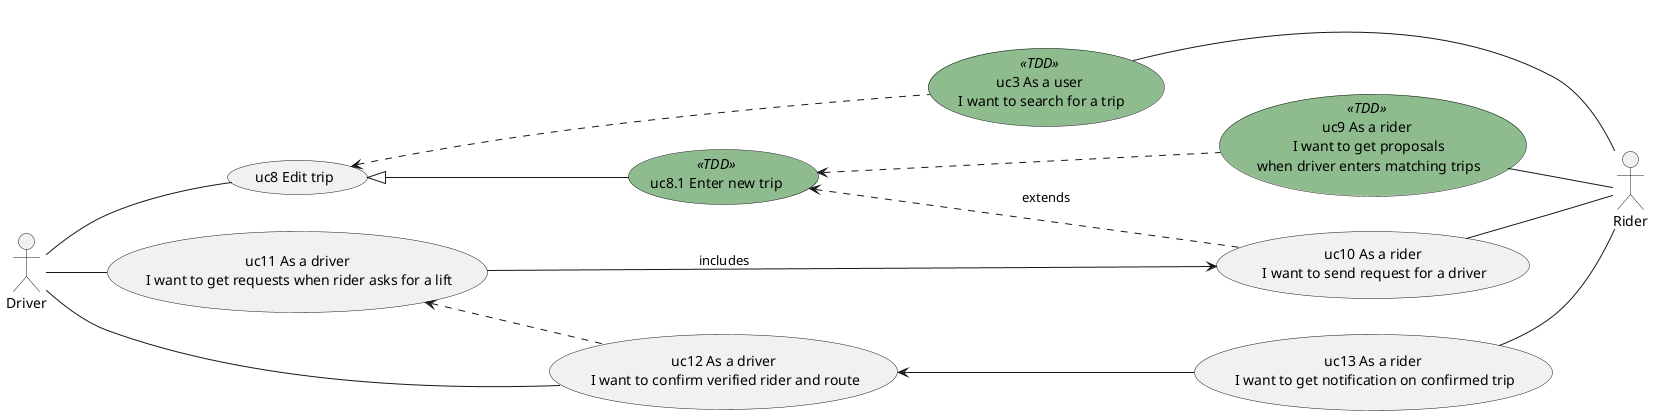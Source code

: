 @startuml
left to right direction

skinparam usecase {
	BackgroundColor<< TDD >> DarkSeaGreen
}

:rider: as "Rider"
:driver: as "Driver"

usecase uc8 as "uc8 Edit trip"
usecase uc8_1 as "uc8.1 Enter new trip" << TDD >>
usecase uc10 as "uc10 As a rider\n I want to send request for a driver"
usecase uc3 as "uc3 As a user\n I want to search for a trip" << TDD >>
usecase uc13 as "uc13 As a rider\n I want to get notification on confirmed trip"
usecase uc9 as "uc9 As a rider\n I want to get proposals\n when driver enters matching trips" << TDD >>
usecase uc11 as "uc11 As a driver\n I want to get requests when rider asks for a lift"
usecase uc12 as "uc12 As a driver\n I want to confirm verified rider and route"

uc8 <|-down- uc8_1
uc8_1 <.. uc10: extends
uc8 <.. uc3
uc11 --> uc10: includes
uc8_1 <.. uc9
uc11 <.. uc12
uc12 <-- uc13

uc3 -- rider
uc10 -- rider
uc13 -- rider
uc9 -- rider

driver -- uc8
driver -- uc11
driver -- uc12

'usecase uc31 as "Creates group"
'usecase uc32 as "Invites member"
'usecase uc33 as "Joins group"
'usecase uc34 as "Requests membership"
'usecase uc35 as "Confirms membership"

'manager -- uc31
'uc31 <.. uc32
'uc32 <.. uc33
'uc33 -- user
'uc34 -- user
'uc34 <.. uc35
'uc35 <-- uc33
'manager -- uc35

@enduml
